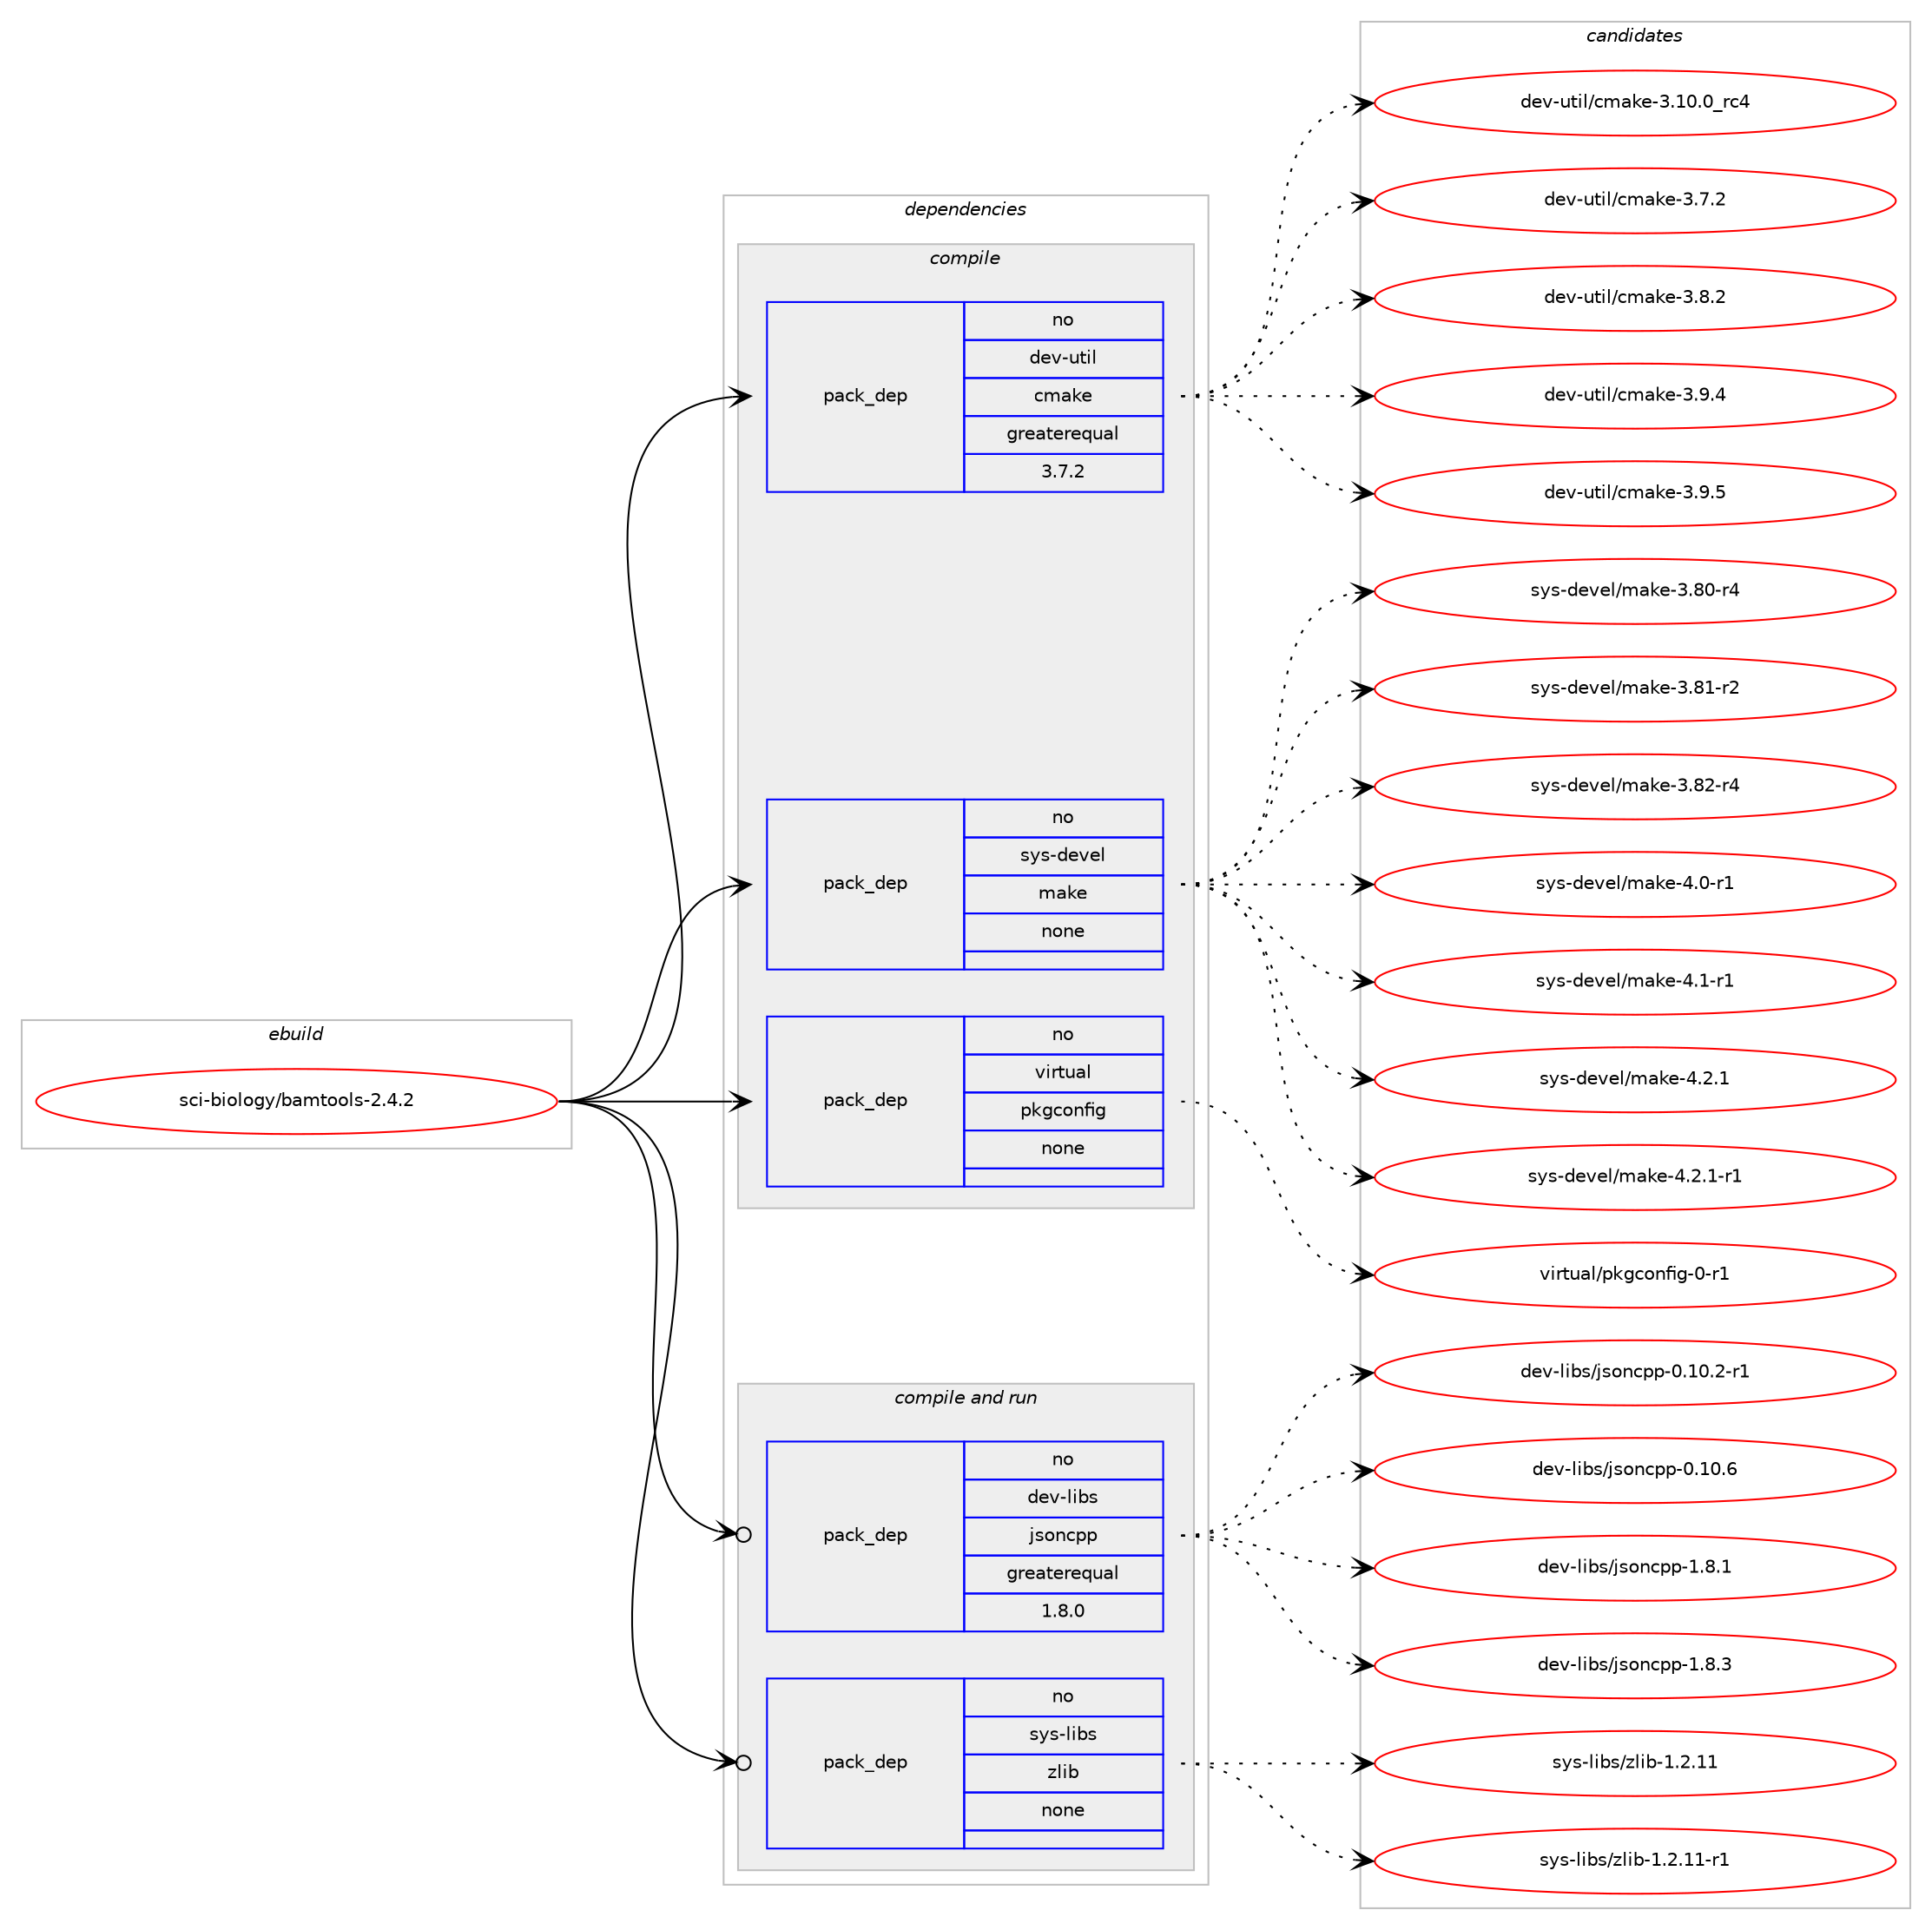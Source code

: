 digraph prolog {

# *************
# Graph options
# *************

newrank=true;
concentrate=true;
compound=true;
graph [rankdir=LR,fontname=Helvetica,fontsize=10,ranksep=1.5];#, ranksep=2.5, nodesep=0.2];
edge  [arrowhead=vee];
node  [fontname=Helvetica,fontsize=10];

# **********
# The ebuild
# **********

subgraph cluster_leftcol {
color=gray;
rank=same;
label=<<i>ebuild</i>>;
id [label="sci-biology/bamtools-2.4.2", color=red, width=4, href="../sci-biology/bamtools-2.4.2.svg"];
}

# ****************
# The dependencies
# ****************

subgraph cluster_midcol {
color=gray;
label=<<i>dependencies</i>>;
subgraph cluster_compile {
fillcolor="#eeeeee";
style=filled;
label=<<i>compile</i>>;
subgraph pack327192 {
dependency444077 [label=<<TABLE BORDER="0" CELLBORDER="1" CELLSPACING="0" CELLPADDING="4" WIDTH="220"><TR><TD ROWSPAN="6" CELLPADDING="30">pack_dep</TD></TR><TR><TD WIDTH="110">no</TD></TR><TR><TD>dev-util</TD></TR><TR><TD>cmake</TD></TR><TR><TD>greaterequal</TD></TR><TR><TD>3.7.2</TD></TR></TABLE>>, shape=none, color=blue];
}
id:e -> dependency444077:w [weight=20,style="solid",arrowhead="vee"];
subgraph pack327193 {
dependency444078 [label=<<TABLE BORDER="0" CELLBORDER="1" CELLSPACING="0" CELLPADDING="4" WIDTH="220"><TR><TD ROWSPAN="6" CELLPADDING="30">pack_dep</TD></TR><TR><TD WIDTH="110">no</TD></TR><TR><TD>sys-devel</TD></TR><TR><TD>make</TD></TR><TR><TD>none</TD></TR><TR><TD></TD></TR></TABLE>>, shape=none, color=blue];
}
id:e -> dependency444078:w [weight=20,style="solid",arrowhead="vee"];
subgraph pack327194 {
dependency444079 [label=<<TABLE BORDER="0" CELLBORDER="1" CELLSPACING="0" CELLPADDING="4" WIDTH="220"><TR><TD ROWSPAN="6" CELLPADDING="30">pack_dep</TD></TR><TR><TD WIDTH="110">no</TD></TR><TR><TD>virtual</TD></TR><TR><TD>pkgconfig</TD></TR><TR><TD>none</TD></TR><TR><TD></TD></TR></TABLE>>, shape=none, color=blue];
}
id:e -> dependency444079:w [weight=20,style="solid",arrowhead="vee"];
}
subgraph cluster_compileandrun {
fillcolor="#eeeeee";
style=filled;
label=<<i>compile and run</i>>;
subgraph pack327195 {
dependency444080 [label=<<TABLE BORDER="0" CELLBORDER="1" CELLSPACING="0" CELLPADDING="4" WIDTH="220"><TR><TD ROWSPAN="6" CELLPADDING="30">pack_dep</TD></TR><TR><TD WIDTH="110">no</TD></TR><TR><TD>dev-libs</TD></TR><TR><TD>jsoncpp</TD></TR><TR><TD>greaterequal</TD></TR><TR><TD>1.8.0</TD></TR></TABLE>>, shape=none, color=blue];
}
id:e -> dependency444080:w [weight=20,style="solid",arrowhead="odotvee"];
subgraph pack327196 {
dependency444081 [label=<<TABLE BORDER="0" CELLBORDER="1" CELLSPACING="0" CELLPADDING="4" WIDTH="220"><TR><TD ROWSPAN="6" CELLPADDING="30">pack_dep</TD></TR><TR><TD WIDTH="110">no</TD></TR><TR><TD>sys-libs</TD></TR><TR><TD>zlib</TD></TR><TR><TD>none</TD></TR><TR><TD></TD></TR></TABLE>>, shape=none, color=blue];
}
id:e -> dependency444081:w [weight=20,style="solid",arrowhead="odotvee"];
}
subgraph cluster_run {
fillcolor="#eeeeee";
style=filled;
label=<<i>run</i>>;
}
}

# **************
# The candidates
# **************

subgraph cluster_choices {
rank=same;
color=gray;
label=<<i>candidates</i>>;

subgraph choice327192 {
color=black;
nodesep=1;
choice1001011184511711610510847991099710710145514649484648951149952 [label="dev-util/cmake-3.10.0_rc4", color=red, width=4,href="../dev-util/cmake-3.10.0_rc4.svg"];
choice10010111845117116105108479910997107101455146554650 [label="dev-util/cmake-3.7.2", color=red, width=4,href="../dev-util/cmake-3.7.2.svg"];
choice10010111845117116105108479910997107101455146564650 [label="dev-util/cmake-3.8.2", color=red, width=4,href="../dev-util/cmake-3.8.2.svg"];
choice10010111845117116105108479910997107101455146574652 [label="dev-util/cmake-3.9.4", color=red, width=4,href="../dev-util/cmake-3.9.4.svg"];
choice10010111845117116105108479910997107101455146574653 [label="dev-util/cmake-3.9.5", color=red, width=4,href="../dev-util/cmake-3.9.5.svg"];
dependency444077:e -> choice1001011184511711610510847991099710710145514649484648951149952:w [style=dotted,weight="100"];
dependency444077:e -> choice10010111845117116105108479910997107101455146554650:w [style=dotted,weight="100"];
dependency444077:e -> choice10010111845117116105108479910997107101455146564650:w [style=dotted,weight="100"];
dependency444077:e -> choice10010111845117116105108479910997107101455146574652:w [style=dotted,weight="100"];
dependency444077:e -> choice10010111845117116105108479910997107101455146574653:w [style=dotted,weight="100"];
}
subgraph choice327193 {
color=black;
nodesep=1;
choice11512111545100101118101108471099710710145514656484511452 [label="sys-devel/make-3.80-r4", color=red, width=4,href="../sys-devel/make-3.80-r4.svg"];
choice11512111545100101118101108471099710710145514656494511450 [label="sys-devel/make-3.81-r2", color=red, width=4,href="../sys-devel/make-3.81-r2.svg"];
choice11512111545100101118101108471099710710145514656504511452 [label="sys-devel/make-3.82-r4", color=red, width=4,href="../sys-devel/make-3.82-r4.svg"];
choice115121115451001011181011084710997107101455246484511449 [label="sys-devel/make-4.0-r1", color=red, width=4,href="../sys-devel/make-4.0-r1.svg"];
choice115121115451001011181011084710997107101455246494511449 [label="sys-devel/make-4.1-r1", color=red, width=4,href="../sys-devel/make-4.1-r1.svg"];
choice115121115451001011181011084710997107101455246504649 [label="sys-devel/make-4.2.1", color=red, width=4,href="../sys-devel/make-4.2.1.svg"];
choice1151211154510010111810110847109971071014552465046494511449 [label="sys-devel/make-4.2.1-r1", color=red, width=4,href="../sys-devel/make-4.2.1-r1.svg"];
dependency444078:e -> choice11512111545100101118101108471099710710145514656484511452:w [style=dotted,weight="100"];
dependency444078:e -> choice11512111545100101118101108471099710710145514656494511450:w [style=dotted,weight="100"];
dependency444078:e -> choice11512111545100101118101108471099710710145514656504511452:w [style=dotted,weight="100"];
dependency444078:e -> choice115121115451001011181011084710997107101455246484511449:w [style=dotted,weight="100"];
dependency444078:e -> choice115121115451001011181011084710997107101455246494511449:w [style=dotted,weight="100"];
dependency444078:e -> choice115121115451001011181011084710997107101455246504649:w [style=dotted,weight="100"];
dependency444078:e -> choice1151211154510010111810110847109971071014552465046494511449:w [style=dotted,weight="100"];
}
subgraph choice327194 {
color=black;
nodesep=1;
choice11810511411611797108471121071039911111010210510345484511449 [label="virtual/pkgconfig-0-r1", color=red, width=4,href="../virtual/pkgconfig-0-r1.svg"];
dependency444079:e -> choice11810511411611797108471121071039911111010210510345484511449:w [style=dotted,weight="100"];
}
subgraph choice327195 {
color=black;
nodesep=1;
choice10010111845108105981154710611511111099112112454846494846504511449 [label="dev-libs/jsoncpp-0.10.2-r1", color=red, width=4,href="../dev-libs/jsoncpp-0.10.2-r1.svg"];
choice1001011184510810598115471061151111109911211245484649484654 [label="dev-libs/jsoncpp-0.10.6", color=red, width=4,href="../dev-libs/jsoncpp-0.10.6.svg"];
choice10010111845108105981154710611511111099112112454946564649 [label="dev-libs/jsoncpp-1.8.1", color=red, width=4,href="../dev-libs/jsoncpp-1.8.1.svg"];
choice10010111845108105981154710611511111099112112454946564651 [label="dev-libs/jsoncpp-1.8.3", color=red, width=4,href="../dev-libs/jsoncpp-1.8.3.svg"];
dependency444080:e -> choice10010111845108105981154710611511111099112112454846494846504511449:w [style=dotted,weight="100"];
dependency444080:e -> choice1001011184510810598115471061151111109911211245484649484654:w [style=dotted,weight="100"];
dependency444080:e -> choice10010111845108105981154710611511111099112112454946564649:w [style=dotted,weight="100"];
dependency444080:e -> choice10010111845108105981154710611511111099112112454946564651:w [style=dotted,weight="100"];
}
subgraph choice327196 {
color=black;
nodesep=1;
choice1151211154510810598115471221081059845494650464949 [label="sys-libs/zlib-1.2.11", color=red, width=4,href="../sys-libs/zlib-1.2.11.svg"];
choice11512111545108105981154712210810598454946504649494511449 [label="sys-libs/zlib-1.2.11-r1", color=red, width=4,href="../sys-libs/zlib-1.2.11-r1.svg"];
dependency444081:e -> choice1151211154510810598115471221081059845494650464949:w [style=dotted,weight="100"];
dependency444081:e -> choice11512111545108105981154712210810598454946504649494511449:w [style=dotted,weight="100"];
}
}

}

